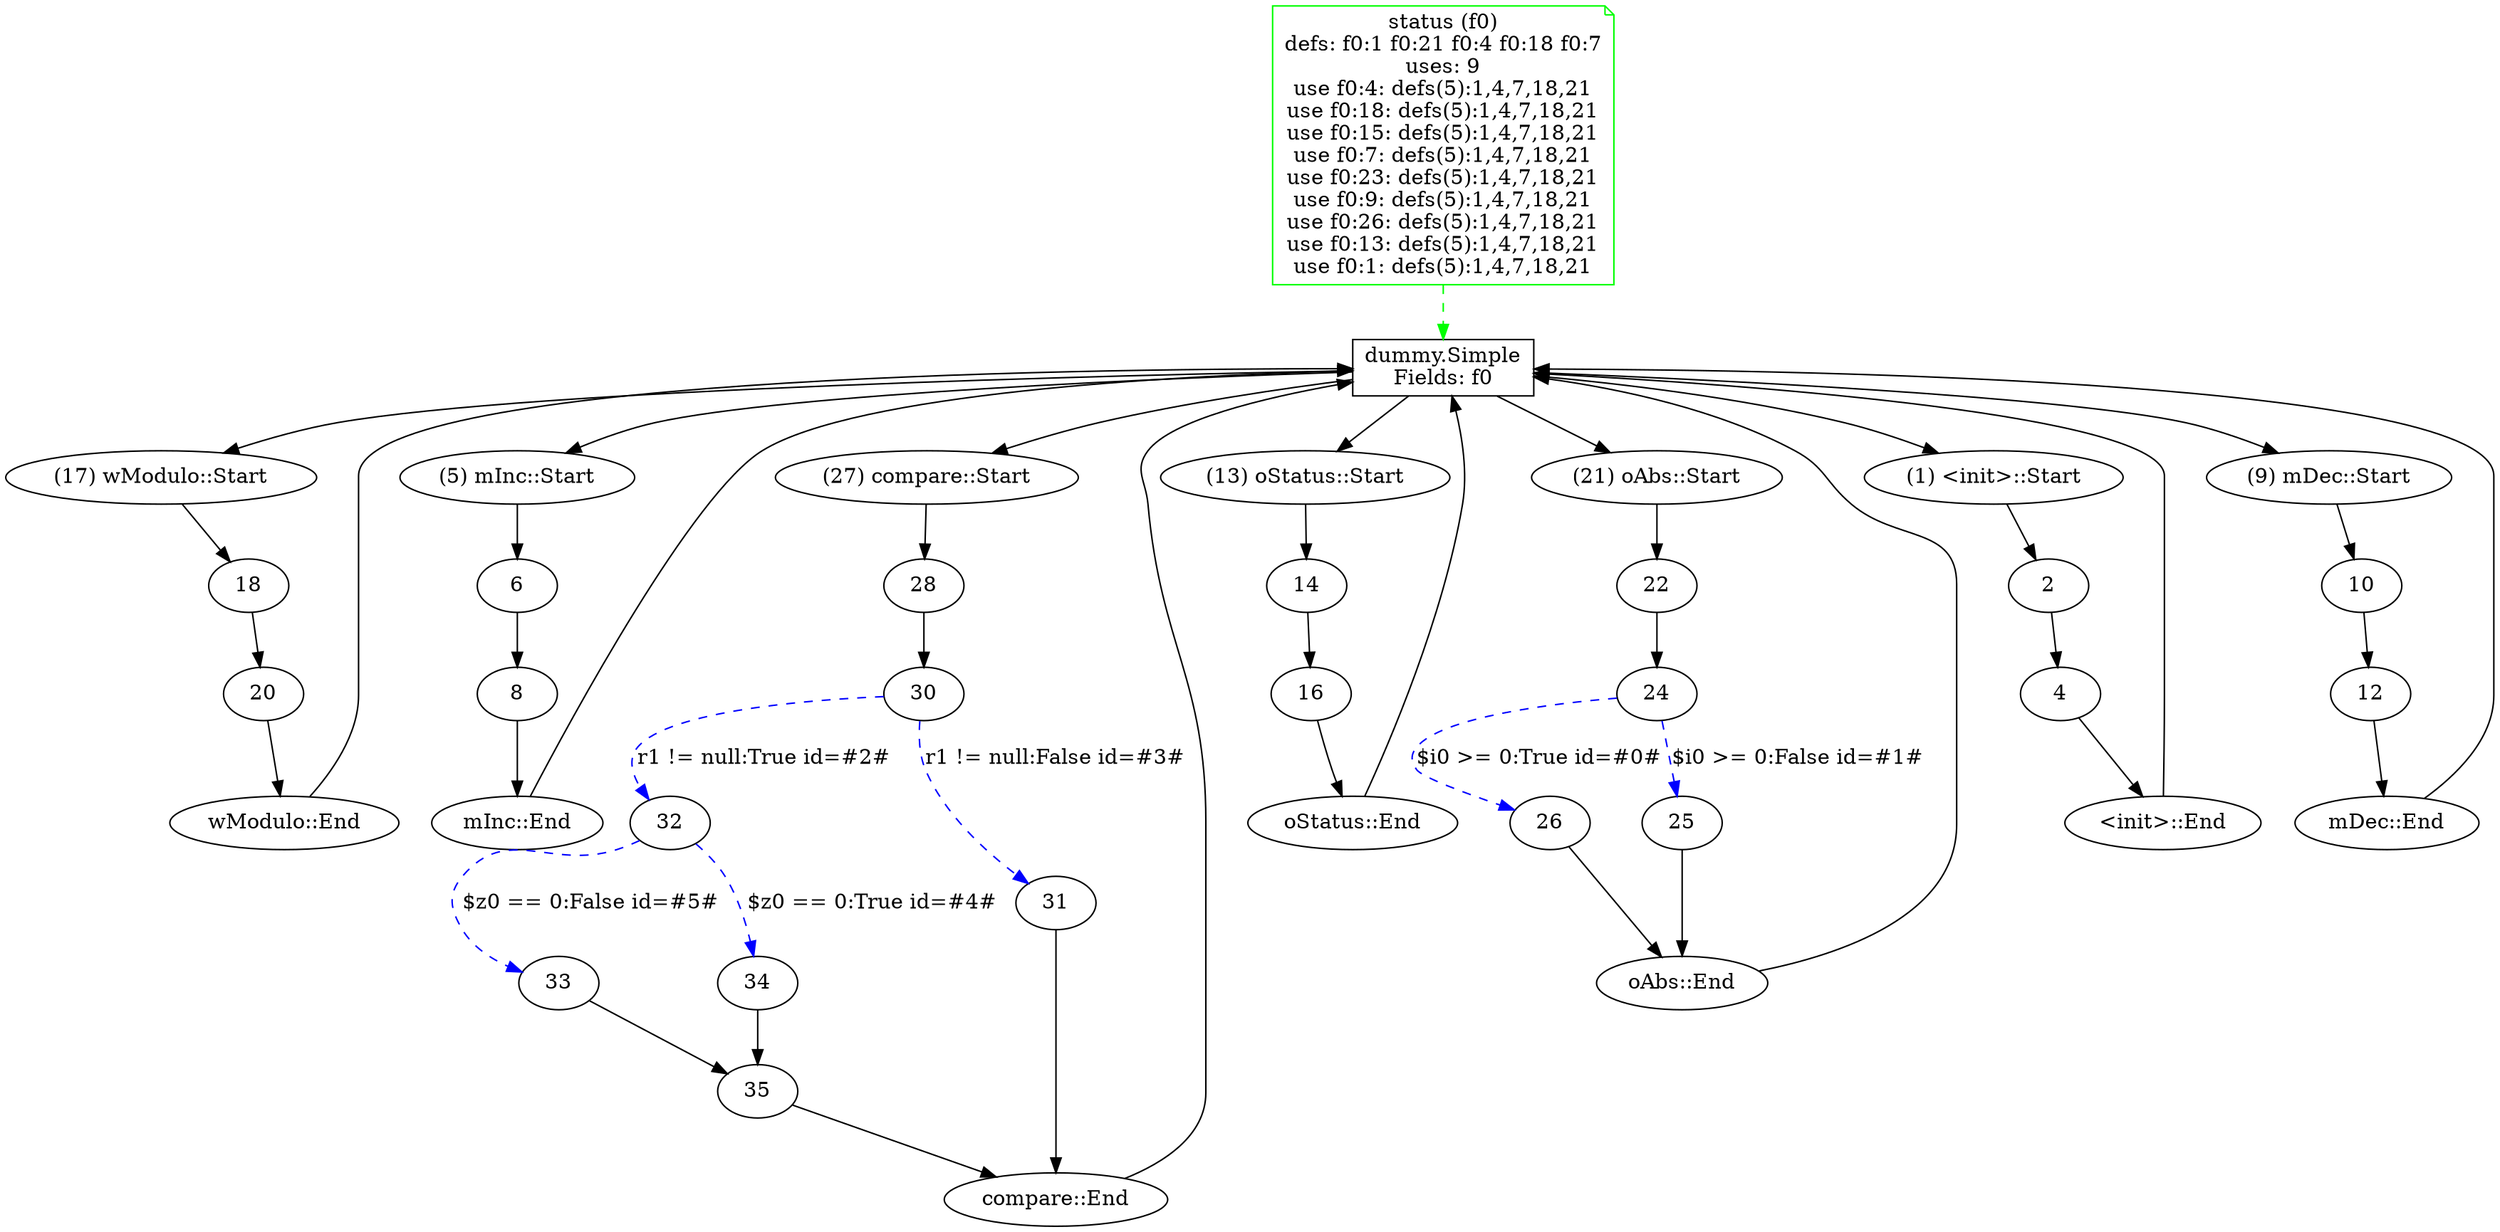 digraph clazz {
  0 [shape=box,label="dummy.Simple\nFields: f0"];
  f0 -> 0 [style=dashed,color=green];
  f0 [shape=note,color=green,label="status (f0)\ndefs: f0:1 f0:21 f0:4 f0:18 f0:7\nuses: 9\nuse f0:4: defs(5):1,4,7,18,21\nuse f0:18: defs(5):1,4,7,18,21\nuse f0:15: defs(5):1,4,7,18,21\nuse f0:7: defs(5):1,4,7,18,21\nuse f0:23: defs(5):1,4,7,18,21\nuse f0:9: defs(5):1,4,7,18,21\nuse f0:26: defs(5):1,4,7,18,21\nuse f0:13: defs(5):1,4,7,18,21\nuse f0:1: defs(5):1,4,7,18,21"];
  0 -> 17;
  0 -> 5;
  0 -> 27;
  0 -> 13;
  0 -> 21;
  0 -> 1;
  0 -> 9;
  17 [label="(17) wModulo::Start"];
  17 -> 18;
  5 [label="(5) mInc::Start"];
  5 -> 6;
  27 [label="(27) compare::Start"];
  27 -> 28;
  13 [label="(13) oStatus::Start"];
  13 -> 14;
  21 [label="(21) oAbs::Start"];
  21 -> 22;
  1 [label="(1) <init>::Start"];
  1 -> 2;
  9 [label="(9) mDec::Start"];
  9 -> 10;
  18 [label="18"];
  18 -> 20;
  6 [label="6"];
  6 -> 8;
  28 [label="28"];
  28 -> 30;
  14 [label="14"];
  14 -> 16;
  22 [label="22"];
  22 -> 24;
  2 [label="2"];
  2 -> 4;
  10 [label="10"];
  10 -> 12;
  20 [label="20"];
  20 -> 19;
  8 [label="8"];
  8 -> 7;
  30 [label="30"];
  30 -> 31[style=dashed,color=blue,label="r1 != null:False id=#3#"];
  30 -> 32[style=dashed,color=blue,label="r1 != null:True id=#2#"];
  16 [label="16"];
  16 -> 15;
  24 [label="24"];
  24 -> 26[style=dashed,color=blue,label="$i0 >= 0:True id=#0#"];
  24 -> 25[style=dashed,color=blue,label="$i0 >= 0:False id=#1#"];
  4 [label="4"];
  4 -> 3;
  12 [label="12"];
  12 -> 11;
  19 [label="wModulo::End"];
  19 -> 0;
  7 [label="mInc::End"];
  7 -> 0;
  31 [label="31"];
  31 -> 29;
  32 [label="32"];
  32 -> 34[style=dashed,color=blue,label="$z0 == 0:True id=#4#"];
  32 -> 33[style=dashed,color=blue,label="$z0 == 0:False id=#5#"];
  15 [label="oStatus::End"];
  15 -> 0;
  26 [label="26"];
  26 -> 23;
  25 [label="25"];
  25 -> 23;
  3 [label="<init>::End"];
  3 -> 0;
  11 [label="mDec::End"];
  11 -> 0;
  29 [label="compare::End"];
  29 -> 0;
  34 [label="34"];
  34 -> 35;
  33 [label="33"];
  33 -> 35;
  23 [label="oAbs::End"];
  23 -> 0;
  35 [label="35"];
  35 -> 29;
}

